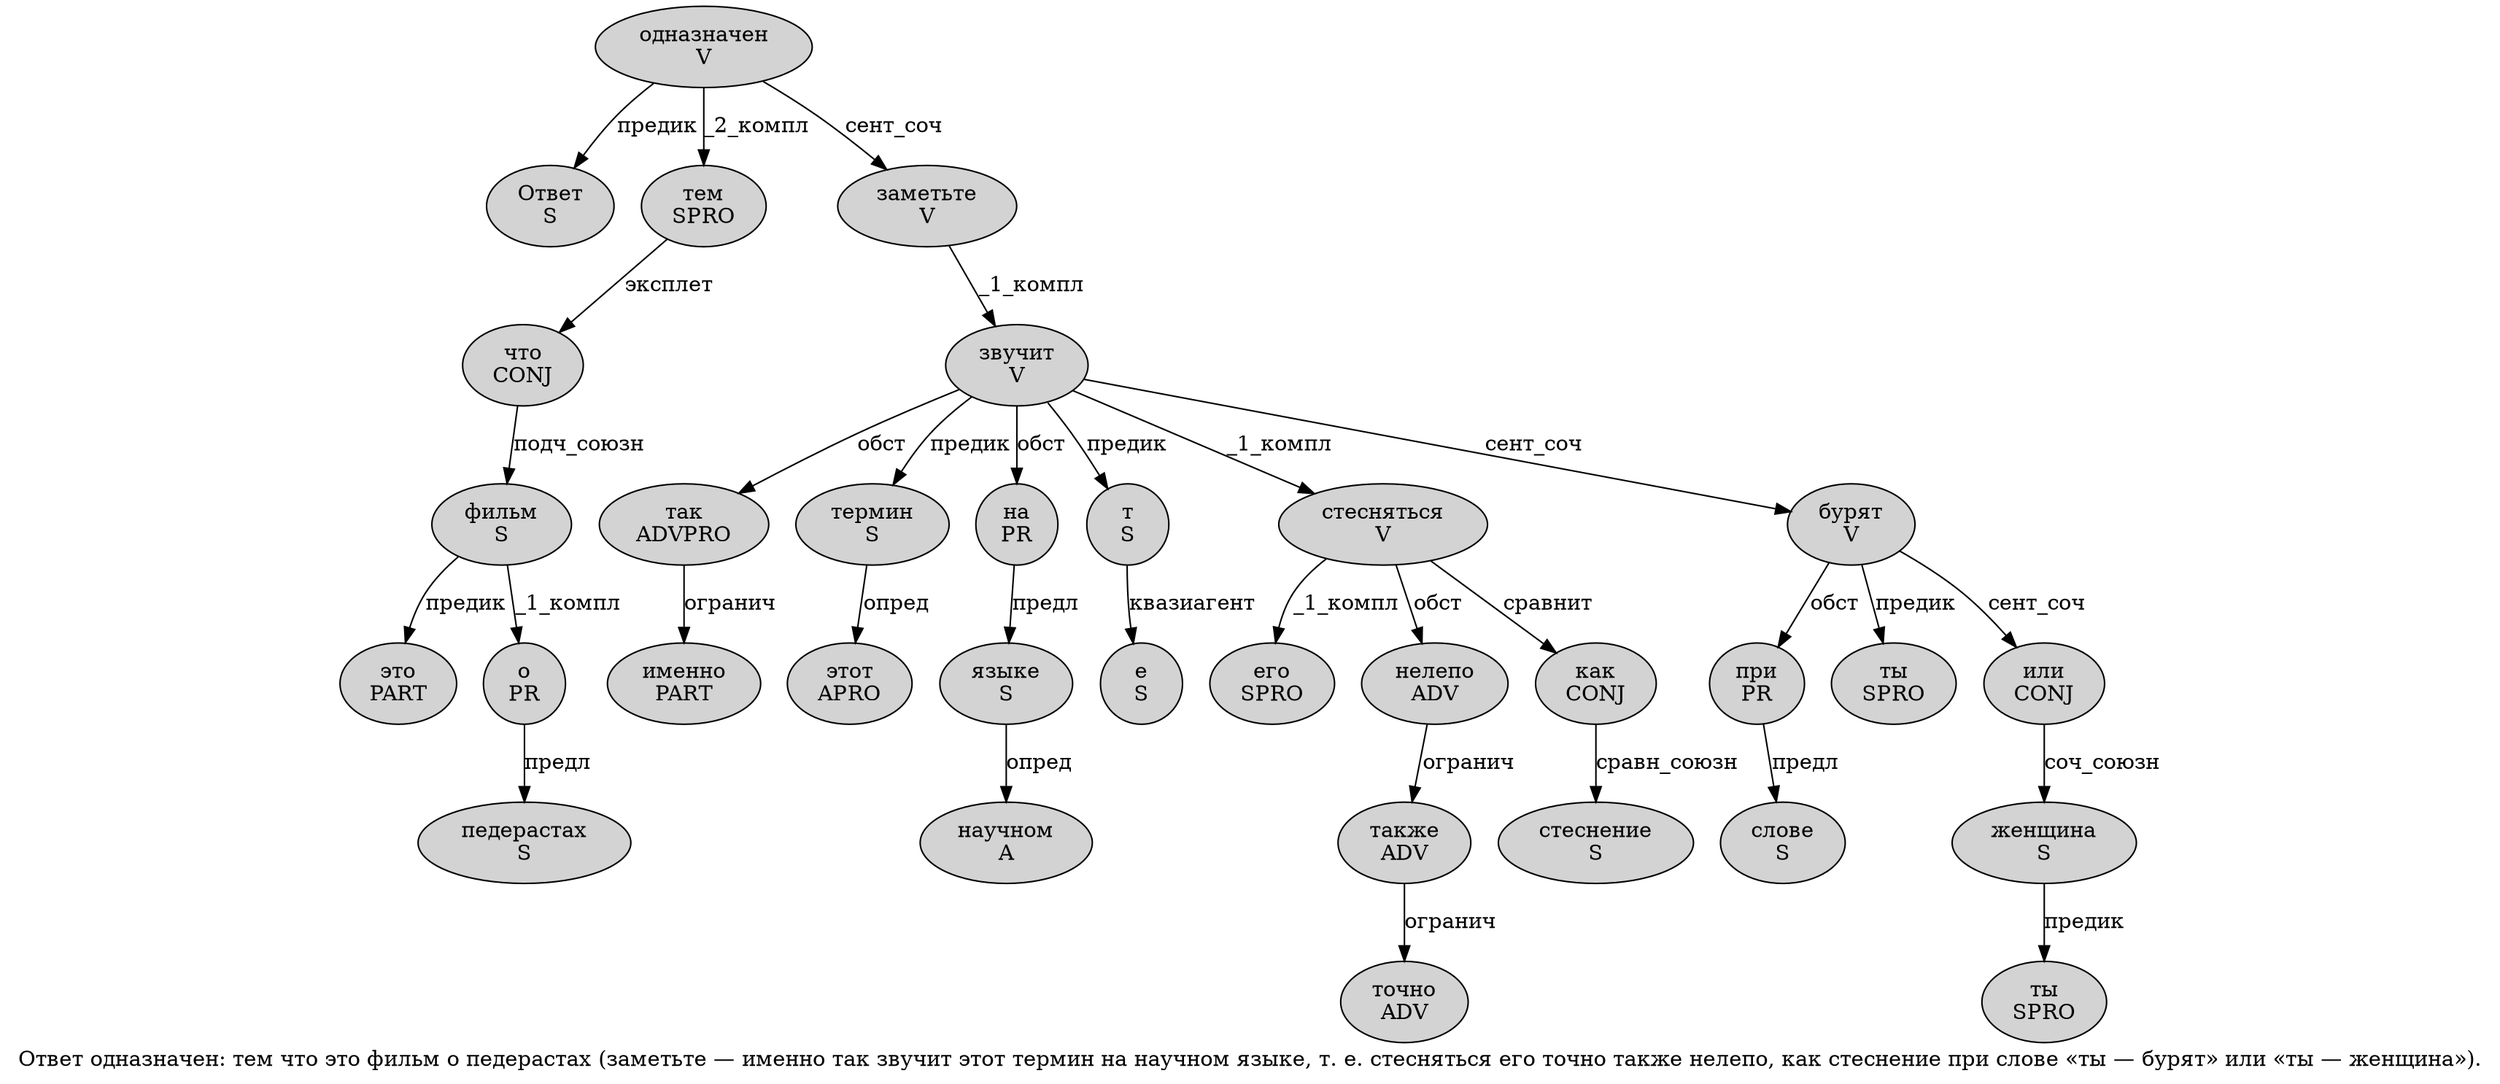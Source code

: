 digraph SENTENCE_3055 {
	graph [label="Ответ одназначен: тем что это фильм о педерастах (заметьте — именно так звучит этот термин на научном языке, т. е. стесняться его точно также нелепо, как стеснение при слове «ты — бурят» или «ты — женщина»)."]
	node [style=filled]
		0 [label="Ответ
S" color="" fillcolor=lightgray penwidth=1 shape=ellipse]
		1 [label="одназначен
V" color="" fillcolor=lightgray penwidth=1 shape=ellipse]
		3 [label="тем
SPRO" color="" fillcolor=lightgray penwidth=1 shape=ellipse]
		4 [label="что
CONJ" color="" fillcolor=lightgray penwidth=1 shape=ellipse]
		5 [label="это
PART" color="" fillcolor=lightgray penwidth=1 shape=ellipse]
		6 [label="фильм
S" color="" fillcolor=lightgray penwidth=1 shape=ellipse]
		7 [label="о
PR" color="" fillcolor=lightgray penwidth=1 shape=ellipse]
		8 [label="педерастах
S" color="" fillcolor=lightgray penwidth=1 shape=ellipse]
		10 [label="заметьте
V" color="" fillcolor=lightgray penwidth=1 shape=ellipse]
		12 [label="именно
PART" color="" fillcolor=lightgray penwidth=1 shape=ellipse]
		13 [label="так
ADVPRO" color="" fillcolor=lightgray penwidth=1 shape=ellipse]
		14 [label="звучит
V" color="" fillcolor=lightgray penwidth=1 shape=ellipse]
		15 [label="этот
APRO" color="" fillcolor=lightgray penwidth=1 shape=ellipse]
		16 [label="термин
S" color="" fillcolor=lightgray penwidth=1 shape=ellipse]
		17 [label="на
PR" color="" fillcolor=lightgray penwidth=1 shape=ellipse]
		18 [label="научном
A" color="" fillcolor=lightgray penwidth=1 shape=ellipse]
		19 [label="языке
S" color="" fillcolor=lightgray penwidth=1 shape=ellipse]
		21 [label="т
S" color="" fillcolor=lightgray penwidth=1 shape=ellipse]
		23 [label="е
S" color="" fillcolor=lightgray penwidth=1 shape=ellipse]
		25 [label="стесняться
V" color="" fillcolor=lightgray penwidth=1 shape=ellipse]
		26 [label="его
SPRO" color="" fillcolor=lightgray penwidth=1 shape=ellipse]
		27 [label="точно
ADV" color="" fillcolor=lightgray penwidth=1 shape=ellipse]
		28 [label="также
ADV" color="" fillcolor=lightgray penwidth=1 shape=ellipse]
		29 [label="нелепо
ADV" color="" fillcolor=lightgray penwidth=1 shape=ellipse]
		31 [label="как
CONJ" color="" fillcolor=lightgray penwidth=1 shape=ellipse]
		32 [label="стеснение
S" color="" fillcolor=lightgray penwidth=1 shape=ellipse]
		33 [label="при
PR" color="" fillcolor=lightgray penwidth=1 shape=ellipse]
		34 [label="слове
S" color="" fillcolor=lightgray penwidth=1 shape=ellipse]
		36 [label="ты
SPRO" color="" fillcolor=lightgray penwidth=1 shape=ellipse]
		38 [label="бурят
V" color="" fillcolor=lightgray penwidth=1 shape=ellipse]
		40 [label="или
CONJ" color="" fillcolor=lightgray penwidth=1 shape=ellipse]
		42 [label="ты
SPRO" color="" fillcolor=lightgray penwidth=1 shape=ellipse]
		44 [label="женщина
S" color="" fillcolor=lightgray penwidth=1 shape=ellipse]
			1 -> 0 [label="предик"]
			1 -> 3 [label="_2_компл"]
			1 -> 10 [label="сент_соч"]
			44 -> 42 [label="предик"]
			14 -> 13 [label="обст"]
			14 -> 16 [label="предик"]
			14 -> 17 [label="обст"]
			14 -> 21 [label="предик"]
			14 -> 25 [label="_1_компл"]
			14 -> 38 [label="сент_соч"]
			13 -> 12 [label="огранич"]
			21 -> 23 [label="квазиагент"]
			10 -> 14 [label="_1_компл"]
			17 -> 19 [label="предл"]
			31 -> 32 [label="сравн_союзн"]
			33 -> 34 [label="предл"]
			40 -> 44 [label="соч_союзн"]
			38 -> 33 [label="обст"]
			38 -> 36 [label="предик"]
			38 -> 40 [label="сент_соч"]
			25 -> 26 [label="_1_компл"]
			25 -> 29 [label="обст"]
			25 -> 31 [label="сравнит"]
			7 -> 8 [label="предл"]
			3 -> 4 [label="эксплет"]
			19 -> 18 [label="опред"]
			29 -> 28 [label="огранич"]
			16 -> 15 [label="опред"]
			6 -> 5 [label="предик"]
			6 -> 7 [label="_1_компл"]
			28 -> 27 [label="огранич"]
			4 -> 6 [label="подч_союзн"]
}